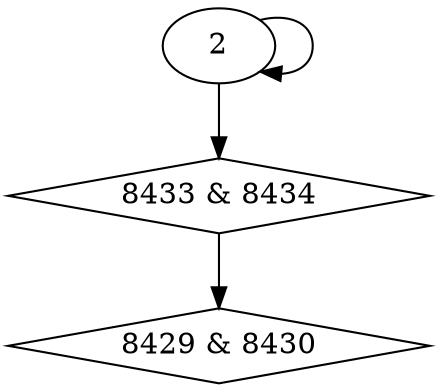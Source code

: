digraph {
0 [label = "8429 & 8430", shape = diamond];
1 [label = "8433 & 8434", shape = diamond];
1 -> 0;
2 -> 1;
2 -> 2;
}
